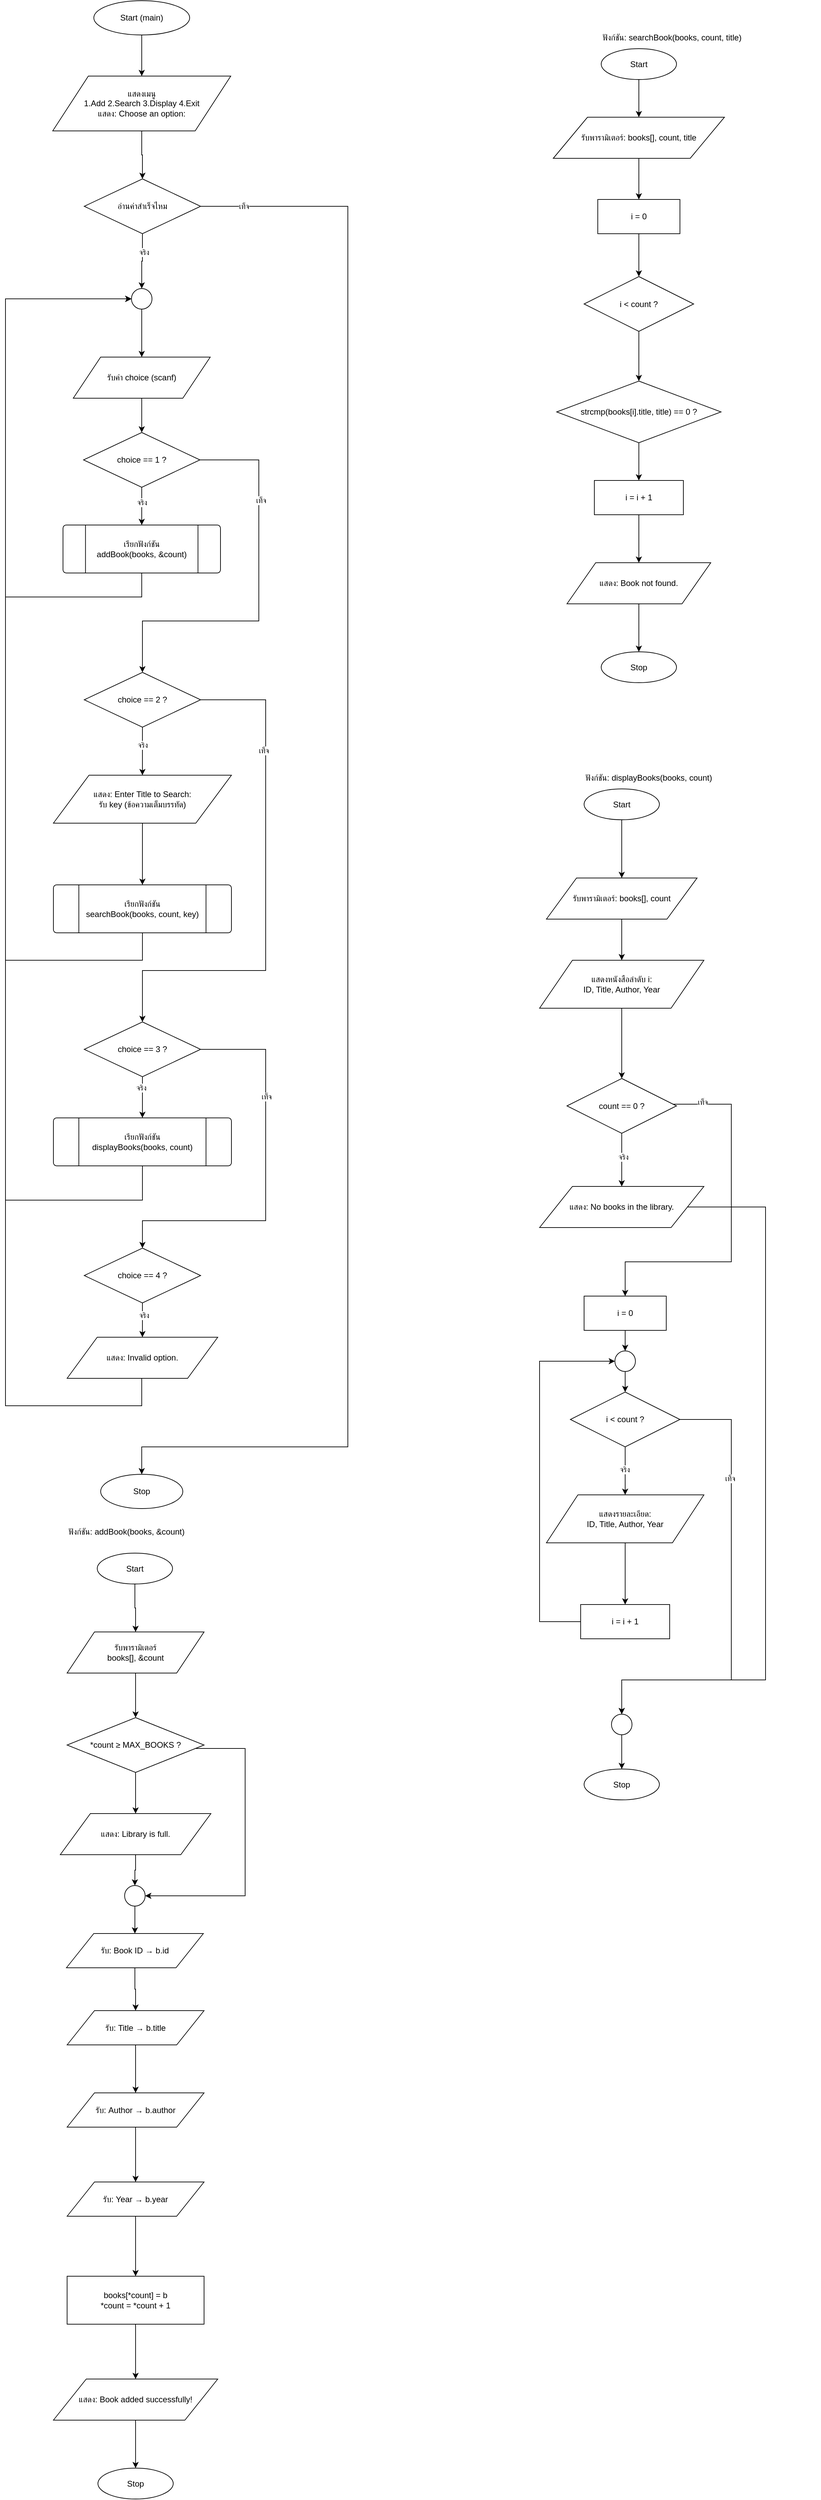 <mxfile version="28.2.5">
  <diagram name="หน้า-1" id="I5R-bzcqoqWbdXisgA5X">
    <mxGraphModel dx="1491" dy="1860" grid="1" gridSize="10" guides="1" tooltips="1" connect="1" arrows="1" fold="1" page="1" pageScale="1" pageWidth="827" pageHeight="1169" math="0" shadow="0">
      <root>
        <mxCell id="0" />
        <mxCell id="1" parent="0" />
        <mxCell id="xTofVGGhCY19MJf3Ew0--1" value="" style="edgeStyle=orthogonalEdgeStyle;rounded=0;orthogonalLoop=1;jettySize=auto;html=1;" parent="1" source="xTofVGGhCY19MJf3Ew0--2" target="xTofVGGhCY19MJf3Ew0--4" edge="1">
          <mxGeometry relative="1" as="geometry" />
        </mxCell>
        <mxCell id="xTofVGGhCY19MJf3Ew0--2" value="Start (main)" style="ellipse;whiteSpace=wrap;html=1;" parent="1" vertex="1">
          <mxGeometry x="329" y="-330" width="140" height="50" as="geometry" />
        </mxCell>
        <mxCell id="xTofVGGhCY19MJf3Ew0--3" value="" style="edgeStyle=orthogonalEdgeStyle;rounded=0;orthogonalLoop=1;jettySize=auto;html=1;" parent="1" source="fI4QY0Kg9dIdoAooWfqt-1" target="xTofVGGhCY19MJf3Ew0--6" edge="1">
          <mxGeometry relative="1" as="geometry" />
        </mxCell>
        <mxCell id="fI4QY0Kg9dIdoAooWfqt-9" value="" style="edgeStyle=orthogonalEdgeStyle;rounded=0;orthogonalLoop=1;jettySize=auto;html=1;" parent="1" source="xTofVGGhCY19MJf3Ew0--4" target="fI4QY0Kg9dIdoAooWfqt-8" edge="1">
          <mxGeometry relative="1" as="geometry" />
        </mxCell>
        <mxCell id="xTofVGGhCY19MJf3Ew0--4" value="แสดงเมนู&#xa;1.Add 2.Search 3.Display 4.Exit&#xa;แสดง: Choose an option:" style="shape=parallelogram;perimeter=parallelogramPerimeter;whiteSpace=wrap;html=1;" parent="1" vertex="1">
          <mxGeometry x="269" y="-220" width="260" height="80" as="geometry" />
        </mxCell>
        <mxCell id="xTofVGGhCY19MJf3Ew0--5" value="" style="edgeStyle=orthogonalEdgeStyle;rounded=0;orthogonalLoop=1;jettySize=auto;html=1;entryX=0.5;entryY=0;entryDx=0;entryDy=0;" parent="1" source="xTofVGGhCY19MJf3Ew0--6" target="xTofVGGhCY19MJf3Ew0--9" edge="1">
          <mxGeometry relative="1" as="geometry">
            <mxPoint x="399" y="295.0" as="targetPoint" />
          </mxGeometry>
        </mxCell>
        <mxCell id="xTofVGGhCY19MJf3Ew0--6" value="รับค่า choice (scanf)" style="shape=parallelogram;perimeter=parallelogramPerimeter;whiteSpace=wrap;html=1;" parent="1" vertex="1">
          <mxGeometry x="299" y="190" width="200" height="60" as="geometry" />
        </mxCell>
        <mxCell id="xTofVGGhCY19MJf3Ew0--8" value="Stop" style="ellipse;whiteSpace=wrap;html=1;" parent="1" vertex="1">
          <mxGeometry x="339" y="1820" width="120" height="50" as="geometry" />
        </mxCell>
        <mxCell id="xTofVGGhCY19MJf3Ew0--54" value="" style="edgeStyle=orthogonalEdgeStyle;rounded=0;orthogonalLoop=1;jettySize=auto;html=1;" parent="1" source="xTofVGGhCY19MJf3Ew0--9" target="xTofVGGhCY19MJf3Ew0--10" edge="1">
          <mxGeometry relative="1" as="geometry" />
        </mxCell>
        <mxCell id="fI4QY0Kg9dIdoAooWfqt-13" value="จริง" style="edgeLabel;html=1;align=center;verticalAlign=middle;resizable=0;points=[];" parent="xTofVGGhCY19MJf3Ew0--54" connectable="0" vertex="1">
          <mxGeometry x="-0.198" relative="1" as="geometry">
            <mxPoint as="offset" />
          </mxGeometry>
        </mxCell>
        <mxCell id="xTofVGGhCY19MJf3Ew0--72" style="edgeStyle=orthogonalEdgeStyle;rounded=0;orthogonalLoop=1;jettySize=auto;html=1;entryX=0.5;entryY=0;entryDx=0;entryDy=0;" parent="1" source="xTofVGGhCY19MJf3Ew0--9" target="xTofVGGhCY19MJf3Ew0--11" edge="1">
          <mxGeometry relative="1" as="geometry">
            <mxPoint x="414" y="575" as="targetPoint" />
            <Array as="points">
              <mxPoint x="570" y="340" />
              <mxPoint x="570" y="575" />
              <mxPoint x="400" y="575" />
            </Array>
          </mxGeometry>
        </mxCell>
        <mxCell id="fI4QY0Kg9dIdoAooWfqt-18" value="เท็จ" style="edgeLabel;html=1;align=center;verticalAlign=middle;resizable=0;points=[];" parent="xTofVGGhCY19MJf3Ew0--72" connectable="0" vertex="1">
          <mxGeometry x="-0.492" y="3" relative="1" as="geometry">
            <mxPoint y="1" as="offset" />
          </mxGeometry>
        </mxCell>
        <mxCell id="xTofVGGhCY19MJf3Ew0--9" value="choice == 1 ?" style="rhombus;whiteSpace=wrap;html=1;" parent="1" vertex="1">
          <mxGeometry x="314" y="300" width="170" height="80" as="geometry" />
        </mxCell>
        <mxCell id="xTofVGGhCY19MJf3Ew0--10" value="เรียกฟังก์ชัน&#xa;addBook(books, &amp;count)" style="shape=mxgraph.flowchart.predefined_process;whiteSpace=wrap;html=1;" parent="1" vertex="1">
          <mxGeometry x="284" y="435" width="230" height="70" as="geometry" />
        </mxCell>
        <mxCell id="xTofVGGhCY19MJf3Ew0--57" value="" style="edgeStyle=orthogonalEdgeStyle;rounded=0;orthogonalLoop=1;jettySize=auto;html=1;" parent="1" source="xTofVGGhCY19MJf3Ew0--11" target="xTofVGGhCY19MJf3Ew0--12" edge="1">
          <mxGeometry relative="1" as="geometry" />
        </mxCell>
        <mxCell id="fI4QY0Kg9dIdoAooWfqt-14" value="จริง" style="edgeLabel;html=1;align=center;verticalAlign=middle;resizable=0;points=[];" parent="xTofVGGhCY19MJf3Ew0--57" connectable="0" vertex="1">
          <mxGeometry x="-0.278" relative="1" as="geometry">
            <mxPoint as="offset" />
          </mxGeometry>
        </mxCell>
        <mxCell id="xTofVGGhCY19MJf3Ew0--68" style="edgeStyle=orthogonalEdgeStyle;rounded=0;orthogonalLoop=1;jettySize=auto;html=1;entryX=0.5;entryY=0;entryDx=0;entryDy=0;" parent="1" source="xTofVGGhCY19MJf3Ew0--11" target="xTofVGGhCY19MJf3Ew0--14" edge="1">
          <mxGeometry relative="1" as="geometry">
            <mxPoint x="415" y="1085" as="targetPoint" />
            <Array as="points">
              <mxPoint x="580" y="690" />
              <mxPoint x="580" y="1085" />
              <mxPoint x="400" y="1085" />
            </Array>
          </mxGeometry>
        </mxCell>
        <mxCell id="fI4QY0Kg9dIdoAooWfqt-19" value="เท็จ" style="edgeLabel;html=1;align=center;verticalAlign=middle;resizable=0;points=[];" parent="xTofVGGhCY19MJf3Ew0--68" connectable="0" vertex="1">
          <mxGeometry x="-0.548" y="-3" relative="1" as="geometry">
            <mxPoint as="offset" />
          </mxGeometry>
        </mxCell>
        <mxCell id="xTofVGGhCY19MJf3Ew0--11" value="choice == 2 ?" style="rhombus;whiteSpace=wrap;html=1;" parent="1" vertex="1">
          <mxGeometry x="315" y="650" width="170" height="80" as="geometry" />
        </mxCell>
        <mxCell id="xTofVGGhCY19MJf3Ew0--62" value="" style="edgeStyle=orthogonalEdgeStyle;rounded=0;orthogonalLoop=1;jettySize=auto;html=1;" parent="1" source="xTofVGGhCY19MJf3Ew0--12" target="xTofVGGhCY19MJf3Ew0--13" edge="1">
          <mxGeometry relative="1" as="geometry" />
        </mxCell>
        <mxCell id="xTofVGGhCY19MJf3Ew0--12" value="แสดง: Enter Title to Search:&#xa;รับ key (ข้อความเต็มบรรทัด)" style="shape=parallelogram;perimeter=parallelogramPerimeter;whiteSpace=wrap;html=1;" parent="1" vertex="1">
          <mxGeometry x="270" y="800" width="260" height="70" as="geometry" />
        </mxCell>
        <mxCell id="fI4QY0Kg9dIdoAooWfqt-4" style="edgeStyle=orthogonalEdgeStyle;rounded=0;orthogonalLoop=1;jettySize=auto;html=1;entryX=0;entryY=0.5;entryDx=0;entryDy=0;exitX=0.5;exitY=1;exitDx=0;exitDy=0;exitPerimeter=0;" parent="1" source="xTofVGGhCY19MJf3Ew0--13" target="fI4QY0Kg9dIdoAooWfqt-1" edge="1">
          <mxGeometry relative="1" as="geometry">
            <mxPoint x="289" y="960" as="sourcePoint" />
            <mxPoint x="273" y="105" as="targetPoint" />
            <Array as="points">
              <mxPoint x="400" y="1070" />
              <mxPoint x="200" y="1070" />
              <mxPoint x="200" y="105" />
            </Array>
          </mxGeometry>
        </mxCell>
        <mxCell id="xTofVGGhCY19MJf3Ew0--13" value="เรียกฟังก์ชัน&#xa;searchBook(books, count, key)" style="shape=mxgraph.flowchart.predefined_process;whiteSpace=wrap;html=1;" parent="1" vertex="1">
          <mxGeometry x="270" y="960" width="260" height="70" as="geometry" />
        </mxCell>
        <mxCell id="xTofVGGhCY19MJf3Ew0--59" value="" style="edgeStyle=orthogonalEdgeStyle;rounded=0;orthogonalLoop=1;jettySize=auto;html=1;" parent="1" source="xTofVGGhCY19MJf3Ew0--14" target="xTofVGGhCY19MJf3Ew0--15" edge="1">
          <mxGeometry relative="1" as="geometry" />
        </mxCell>
        <mxCell id="fI4QY0Kg9dIdoAooWfqt-15" value="จริง" style="edgeLabel;html=1;align=center;verticalAlign=middle;resizable=0;points=[];" parent="xTofVGGhCY19MJf3Ew0--59" connectable="0" vertex="1">
          <mxGeometry x="-0.489" y="-2" relative="1" as="geometry">
            <mxPoint as="offset" />
          </mxGeometry>
        </mxCell>
        <mxCell id="xTofVGGhCY19MJf3Ew0--73" style="edgeStyle=orthogonalEdgeStyle;rounded=0;orthogonalLoop=1;jettySize=auto;html=1;entryX=0.5;entryY=0;entryDx=0;entryDy=0;" parent="1" source="xTofVGGhCY19MJf3Ew0--14" target="xTofVGGhCY19MJf3Ew0--16" edge="1">
          <mxGeometry relative="1" as="geometry">
            <mxPoint x="415" y="1425" as="targetPoint" />
            <Array as="points">
              <mxPoint x="580" y="1200" />
              <mxPoint x="580" y="1450" />
              <mxPoint x="400" y="1450" />
            </Array>
          </mxGeometry>
        </mxCell>
        <mxCell id="fI4QY0Kg9dIdoAooWfqt-20" value="เท็จ" style="edgeLabel;html=1;align=center;verticalAlign=middle;resizable=0;points=[];" parent="xTofVGGhCY19MJf3Ew0--73" connectable="0" vertex="1">
          <mxGeometry x="-0.419" y="1" relative="1" as="geometry">
            <mxPoint as="offset" />
          </mxGeometry>
        </mxCell>
        <mxCell id="xTofVGGhCY19MJf3Ew0--14" value="choice == 3 ?" style="rhombus;whiteSpace=wrap;html=1;" parent="1" vertex="1">
          <mxGeometry x="315" y="1160" width="170" height="80" as="geometry" />
        </mxCell>
        <mxCell id="fI4QY0Kg9dIdoAooWfqt-5" style="edgeStyle=orthogonalEdgeStyle;rounded=0;orthogonalLoop=1;jettySize=auto;html=1;entryX=0;entryY=0.5;entryDx=0;entryDy=0;exitX=0.5;exitY=1;exitDx=0;exitDy=0;exitPerimeter=0;" parent="1" source="xTofVGGhCY19MJf3Ew0--15" target="fI4QY0Kg9dIdoAooWfqt-1" edge="1">
          <mxGeometry relative="1" as="geometry">
            <mxPoint x="290" y="130" as="targetPoint" />
            <Array as="points">
              <mxPoint x="400" y="1420" />
              <mxPoint x="200" y="1420" />
              <mxPoint x="200" y="105" />
            </Array>
          </mxGeometry>
        </mxCell>
        <mxCell id="xTofVGGhCY19MJf3Ew0--15" value="เรียกฟังก์ชัน&#xa;displayBooks(books, count)" style="shape=mxgraph.flowchart.predefined_process;whiteSpace=wrap;html=1;" parent="1" vertex="1">
          <mxGeometry x="270" y="1300" width="260" height="70" as="geometry" />
        </mxCell>
        <mxCell id="xTofVGGhCY19MJf3Ew0--61" value="" style="edgeStyle=orthogonalEdgeStyle;rounded=0;orthogonalLoop=1;jettySize=auto;html=1;" parent="1" source="xTofVGGhCY19MJf3Ew0--16" target="xTofVGGhCY19MJf3Ew0--17" edge="1">
          <mxGeometry relative="1" as="geometry" />
        </mxCell>
        <mxCell id="fI4QY0Kg9dIdoAooWfqt-16" value="จริง" style="edgeLabel;html=1;align=center;verticalAlign=middle;resizable=0;points=[];" parent="xTofVGGhCY19MJf3Ew0--61" connectable="0" vertex="1">
          <mxGeometry x="-0.271" y="2" relative="1" as="geometry">
            <mxPoint as="offset" />
          </mxGeometry>
        </mxCell>
        <mxCell id="xTofVGGhCY19MJf3Ew0--16" value="choice == 4 ?" style="rhombus;whiteSpace=wrap;html=1;" parent="1" vertex="1">
          <mxGeometry x="315" y="1490" width="170" height="80" as="geometry" />
        </mxCell>
        <mxCell id="xTofVGGhCY19MJf3Ew0--17" value="แสดง: Invalid option." style="shape=parallelogram;perimeter=parallelogramPerimeter;whiteSpace=wrap;html=1;" parent="1" vertex="1">
          <mxGeometry x="290" y="1620" width="220" height="60" as="geometry" />
        </mxCell>
        <mxCell id="xTofVGGhCY19MJf3Ew0--19" value="ฟังก์ชัน: addBook(books, &amp;count)" style="text;whiteSpace=wrap;html=1;align=left;" parent="1" vertex="1">
          <mxGeometry x="290" y="1890" width="280" height="24" as="geometry" />
        </mxCell>
        <mxCell id="fI4QY0Kg9dIdoAooWfqt-22" value="" style="edgeStyle=orthogonalEdgeStyle;rounded=0;orthogonalLoop=1;jettySize=auto;html=1;" parent="1" source="xTofVGGhCY19MJf3Ew0--20" target="xTofVGGhCY19MJf3Ew0--21" edge="1">
          <mxGeometry relative="1" as="geometry" />
        </mxCell>
        <mxCell id="xTofVGGhCY19MJf3Ew0--20" value="Start" style="ellipse;whiteSpace=wrap;html=1;" parent="1" vertex="1">
          <mxGeometry x="334" y="1935" width="110" height="45" as="geometry" />
        </mxCell>
        <mxCell id="fI4QY0Kg9dIdoAooWfqt-23" value="" style="edgeStyle=orthogonalEdgeStyle;rounded=0;orthogonalLoop=1;jettySize=auto;html=1;" parent="1" source="xTofVGGhCY19MJf3Ew0--21" target="xTofVGGhCY19MJf3Ew0--22" edge="1">
          <mxGeometry relative="1" as="geometry" />
        </mxCell>
        <mxCell id="xTofVGGhCY19MJf3Ew0--21" value="รับพารามิเตอร์&#xa;books[], &amp;count" style="shape=parallelogram;perimeter=parallelogramPerimeter;whiteSpace=wrap;html=1;" parent="1" vertex="1">
          <mxGeometry x="290" y="2050" width="200" height="60" as="geometry" />
        </mxCell>
        <mxCell id="fI4QY0Kg9dIdoAooWfqt-33" value="" style="edgeStyle=orthogonalEdgeStyle;rounded=0;orthogonalLoop=1;jettySize=auto;html=1;" parent="1" source="xTofVGGhCY19MJf3Ew0--22" target="xTofVGGhCY19MJf3Ew0--23" edge="1">
          <mxGeometry relative="1" as="geometry" />
        </mxCell>
        <mxCell id="fI4QY0Kg9dIdoAooWfqt-37" style="edgeStyle=orthogonalEdgeStyle;rounded=0;orthogonalLoop=1;jettySize=auto;html=1;entryX=1;entryY=0.5;entryDx=0;entryDy=0;" parent="1" source="xTofVGGhCY19MJf3Ew0--22" target="fI4QY0Kg9dIdoAooWfqt-35" edge="1">
          <mxGeometry relative="1" as="geometry">
            <Array as="points">
              <mxPoint x="550" y="2220" />
              <mxPoint x="550" y="2435" />
            </Array>
          </mxGeometry>
        </mxCell>
        <mxCell id="xTofVGGhCY19MJf3Ew0--22" value="*count ≥ MAX_BOOKS ?" style="rhombus;whiteSpace=wrap;html=1;" parent="1" vertex="1">
          <mxGeometry x="290" y="2175" width="200" height="80" as="geometry" />
        </mxCell>
        <mxCell id="fI4QY0Kg9dIdoAooWfqt-34" value="" style="edgeStyle=orthogonalEdgeStyle;rounded=0;orthogonalLoop=1;jettySize=auto;html=1;" parent="1" source="fI4QY0Kg9dIdoAooWfqt-35" target="xTofVGGhCY19MJf3Ew0--25" edge="1">
          <mxGeometry relative="1" as="geometry" />
        </mxCell>
        <mxCell id="xTofVGGhCY19MJf3Ew0--23" value="แสดง: Library is full." style="shape=parallelogram;perimeter=parallelogramPerimeter;whiteSpace=wrap;html=1;" parent="1" vertex="1">
          <mxGeometry x="280" y="2315" width="220" height="60" as="geometry" />
        </mxCell>
        <mxCell id="fI4QY0Kg9dIdoAooWfqt-27" value="" style="edgeStyle=orthogonalEdgeStyle;rounded=0;orthogonalLoop=1;jettySize=auto;html=1;" parent="1" source="xTofVGGhCY19MJf3Ew0--25" target="xTofVGGhCY19MJf3Ew0--26" edge="1">
          <mxGeometry relative="1" as="geometry" />
        </mxCell>
        <mxCell id="xTofVGGhCY19MJf3Ew0--25" value="รับ: Book ID → b.id" style="shape=parallelogram;perimeter=parallelogramPerimeter;whiteSpace=wrap;html=1;" parent="1" vertex="1">
          <mxGeometry x="289" y="2490" width="200" height="50" as="geometry" />
        </mxCell>
        <mxCell id="fI4QY0Kg9dIdoAooWfqt-28" value="" style="edgeStyle=orthogonalEdgeStyle;rounded=0;orthogonalLoop=1;jettySize=auto;html=1;" parent="1" source="xTofVGGhCY19MJf3Ew0--26" target="xTofVGGhCY19MJf3Ew0--27" edge="1">
          <mxGeometry relative="1" as="geometry" />
        </mxCell>
        <mxCell id="xTofVGGhCY19MJf3Ew0--26" value="รับ: Title → b.title" style="shape=parallelogram;perimeter=parallelogramPerimeter;whiteSpace=wrap;html=1;" parent="1" vertex="1">
          <mxGeometry x="290" y="2602.5" width="200" height="50" as="geometry" />
        </mxCell>
        <mxCell id="fI4QY0Kg9dIdoAooWfqt-29" value="" style="edgeStyle=orthogonalEdgeStyle;rounded=0;orthogonalLoop=1;jettySize=auto;html=1;" parent="1" source="xTofVGGhCY19MJf3Ew0--27" target="xTofVGGhCY19MJf3Ew0--28" edge="1">
          <mxGeometry relative="1" as="geometry" />
        </mxCell>
        <mxCell id="xTofVGGhCY19MJf3Ew0--27" value="รับ: Author → b.author" style="shape=parallelogram;perimeter=parallelogramPerimeter;whiteSpace=wrap;html=1;" parent="1" vertex="1">
          <mxGeometry x="290" y="2722.5" width="200" height="50" as="geometry" />
        </mxCell>
        <mxCell id="fI4QY0Kg9dIdoAooWfqt-30" value="" style="edgeStyle=orthogonalEdgeStyle;rounded=0;orthogonalLoop=1;jettySize=auto;html=1;" parent="1" source="xTofVGGhCY19MJf3Ew0--28" target="xTofVGGhCY19MJf3Ew0--29" edge="1">
          <mxGeometry relative="1" as="geometry" />
        </mxCell>
        <mxCell id="xTofVGGhCY19MJf3Ew0--28" value="รับ: Year → b.year" style="shape=parallelogram;perimeter=parallelogramPerimeter;whiteSpace=wrap;html=1;" parent="1" vertex="1">
          <mxGeometry x="290" y="2852.5" width="200" height="50" as="geometry" />
        </mxCell>
        <mxCell id="fI4QY0Kg9dIdoAooWfqt-31" value="" style="edgeStyle=orthogonalEdgeStyle;rounded=0;orthogonalLoop=1;jettySize=auto;html=1;" parent="1" source="xTofVGGhCY19MJf3Ew0--29" target="xTofVGGhCY19MJf3Ew0--30" edge="1">
          <mxGeometry relative="1" as="geometry" />
        </mxCell>
        <mxCell id="xTofVGGhCY19MJf3Ew0--29" value="books[*count] = b&#xa;*count = *count + 1" style="whiteSpace=wrap;html=1;" parent="1" vertex="1">
          <mxGeometry x="290" y="2990" width="200" height="70" as="geometry" />
        </mxCell>
        <mxCell id="fI4QY0Kg9dIdoAooWfqt-32" value="" style="edgeStyle=orthogonalEdgeStyle;rounded=0;orthogonalLoop=1;jettySize=auto;html=1;" parent="1" source="xTofVGGhCY19MJf3Ew0--30" target="xTofVGGhCY19MJf3Ew0--31" edge="1">
          <mxGeometry relative="1" as="geometry" />
        </mxCell>
        <mxCell id="xTofVGGhCY19MJf3Ew0--30" value="แสดง: Book added successfully!" style="shape=parallelogram;perimeter=parallelogramPerimeter;whiteSpace=wrap;html=1;" parent="1" vertex="1">
          <mxGeometry x="270" y="3140" width="240" height="60" as="geometry" />
        </mxCell>
        <mxCell id="xTofVGGhCY19MJf3Ew0--31" value="Stop" style="ellipse;whiteSpace=wrap;html=1;" parent="1" vertex="1">
          <mxGeometry x="335" y="3270" width="110" height="45" as="geometry" />
        </mxCell>
        <mxCell id="xTofVGGhCY19MJf3Ew0--32" value="ฟังก์ชัน: searchBook(books, count, title)" style="text;whiteSpace=wrap;html=1;align=left;" parent="1" vertex="1">
          <mxGeometry x="1070" y="-290" width="320" height="24" as="geometry" />
        </mxCell>
        <mxCell id="fI4QY0Kg9dIdoAooWfqt-38" value="" style="edgeStyle=orthogonalEdgeStyle;rounded=0;orthogonalLoop=1;jettySize=auto;html=1;" parent="1" source="xTofVGGhCY19MJf3Ew0--33" target="xTofVGGhCY19MJf3Ew0--34" edge="1">
          <mxGeometry relative="1" as="geometry" />
        </mxCell>
        <mxCell id="xTofVGGhCY19MJf3Ew0--33" value="Start" style="ellipse;whiteSpace=wrap;html=1;" parent="1" vertex="1">
          <mxGeometry x="1070" y="-260" width="110" height="45" as="geometry" />
        </mxCell>
        <mxCell id="fI4QY0Kg9dIdoAooWfqt-39" value="" style="edgeStyle=orthogonalEdgeStyle;rounded=0;orthogonalLoop=1;jettySize=auto;html=1;" parent="1" source="xTofVGGhCY19MJf3Ew0--34" target="xTofVGGhCY19MJf3Ew0--35" edge="1">
          <mxGeometry relative="1" as="geometry" />
        </mxCell>
        <mxCell id="xTofVGGhCY19MJf3Ew0--34" value="รับพารามิเตอร์: books[], count, title" style="shape=parallelogram;perimeter=parallelogramPerimeter;whiteSpace=wrap;html=1;" parent="1" vertex="1">
          <mxGeometry x="1000" y="-160" width="250" height="60" as="geometry" />
        </mxCell>
        <mxCell id="fI4QY0Kg9dIdoAooWfqt-40" value="" style="edgeStyle=orthogonalEdgeStyle;rounded=0;orthogonalLoop=1;jettySize=auto;html=1;" parent="1" source="xTofVGGhCY19MJf3Ew0--35" target="xTofVGGhCY19MJf3Ew0--36" edge="1">
          <mxGeometry relative="1" as="geometry" />
        </mxCell>
        <mxCell id="xTofVGGhCY19MJf3Ew0--35" value="i = 0" style="whiteSpace=wrap;html=1;" parent="1" vertex="1">
          <mxGeometry x="1065" y="-40" width="120" height="50" as="geometry" />
        </mxCell>
        <mxCell id="fI4QY0Kg9dIdoAooWfqt-41" value="" style="edgeStyle=orthogonalEdgeStyle;rounded=0;orthogonalLoop=1;jettySize=auto;html=1;" parent="1" source="xTofVGGhCY19MJf3Ew0--36" target="xTofVGGhCY19MJf3Ew0--37" edge="1">
          <mxGeometry relative="1" as="geometry" />
        </mxCell>
        <mxCell id="xTofVGGhCY19MJf3Ew0--36" value="i &lt; count ?" style="rhombus;whiteSpace=wrap;html=1;" parent="1" vertex="1">
          <mxGeometry x="1045" y="72.5" width="160" height="80" as="geometry" />
        </mxCell>
        <mxCell id="fI4QY0Kg9dIdoAooWfqt-42" value="" style="edgeStyle=orthogonalEdgeStyle;rounded=0;orthogonalLoop=1;jettySize=auto;html=1;" parent="1" source="xTofVGGhCY19MJf3Ew0--37" target="xTofVGGhCY19MJf3Ew0--40" edge="1">
          <mxGeometry relative="1" as="geometry" />
        </mxCell>
        <mxCell id="xTofVGGhCY19MJf3Ew0--37" value="strcmp(books[i].title, title) == 0 ?" style="rhombus;whiteSpace=wrap;html=1;" parent="1" vertex="1">
          <mxGeometry x="1005" y="225" width="240" height="90" as="geometry" />
        </mxCell>
        <mxCell id="fI4QY0Kg9dIdoAooWfqt-53" value="" style="edgeStyle=orthogonalEdgeStyle;rounded=0;orthogonalLoop=1;jettySize=auto;html=1;" parent="1" source="xTofVGGhCY19MJf3Ew0--38" target="xTofVGGhCY19MJf3Ew0--52" edge="1">
          <mxGeometry relative="1" as="geometry" />
        </mxCell>
        <mxCell id="xTofVGGhCY19MJf3Ew0--38" value="แสดงรายละเอียด:&#xa;ID, Title, Author, Year" style="shape=parallelogram;perimeter=parallelogramPerimeter;whiteSpace=wrap;html=1;" parent="1" vertex="1">
          <mxGeometry x="990" y="1850" width="230" height="70" as="geometry" />
        </mxCell>
        <mxCell id="fI4QY0Kg9dIdoAooWfqt-43" value="" style="edgeStyle=orthogonalEdgeStyle;rounded=0;orthogonalLoop=1;jettySize=auto;html=1;" parent="1" source="xTofVGGhCY19MJf3Ew0--40" target="xTofVGGhCY19MJf3Ew0--41" edge="1">
          <mxGeometry relative="1" as="geometry" />
        </mxCell>
        <mxCell id="xTofVGGhCY19MJf3Ew0--40" value="i = i + 1" style="whiteSpace=wrap;html=1;" parent="1" vertex="1">
          <mxGeometry x="1060" y="370" width="130" height="50" as="geometry" />
        </mxCell>
        <mxCell id="fI4QY0Kg9dIdoAooWfqt-44" value="" style="edgeStyle=orthogonalEdgeStyle;rounded=0;orthogonalLoop=1;jettySize=auto;html=1;" parent="1" source="xTofVGGhCY19MJf3Ew0--41" target="xTofVGGhCY19MJf3Ew0--42" edge="1">
          <mxGeometry relative="1" as="geometry" />
        </mxCell>
        <mxCell id="xTofVGGhCY19MJf3Ew0--41" value="แสดง: Book not found." style="shape=parallelogram;perimeter=parallelogramPerimeter;whiteSpace=wrap;html=1;" parent="1" vertex="1">
          <mxGeometry x="1020" y="490" width="210" height="60" as="geometry" />
        </mxCell>
        <mxCell id="xTofVGGhCY19MJf3Ew0--42" value="Stop" style="ellipse;whiteSpace=wrap;html=1;" parent="1" vertex="1">
          <mxGeometry x="1070" y="620" width="110" height="45" as="geometry" />
        </mxCell>
        <mxCell id="xTofVGGhCY19MJf3Ew0--43" value="ฟังก์ชัน: displayBooks(books, count)" style="text;whiteSpace=wrap;html=1;align=left;" parent="1" vertex="1">
          <mxGeometry x="1045" y="790" width="280" height="24" as="geometry" />
        </mxCell>
        <mxCell id="fI4QY0Kg9dIdoAooWfqt-48" value="" style="edgeStyle=orthogonalEdgeStyle;rounded=0;orthogonalLoop=1;jettySize=auto;html=1;" parent="1" source="xTofVGGhCY19MJf3Ew0--44" target="xTofVGGhCY19MJf3Ew0--45" edge="1">
          <mxGeometry relative="1" as="geometry" />
        </mxCell>
        <mxCell id="xTofVGGhCY19MJf3Ew0--44" value="Start" style="ellipse;whiteSpace=wrap;html=1;" parent="1" vertex="1">
          <mxGeometry x="1045" y="820" width="110" height="45" as="geometry" />
        </mxCell>
        <mxCell id="fI4QY0Kg9dIdoAooWfqt-49" value="" style="edgeStyle=orthogonalEdgeStyle;rounded=0;orthogonalLoop=1;jettySize=auto;html=1;" parent="1" source="xTofVGGhCY19MJf3Ew0--45" target="xTofVGGhCY19MJf3Ew0--51" edge="1">
          <mxGeometry relative="1" as="geometry" />
        </mxCell>
        <mxCell id="xTofVGGhCY19MJf3Ew0--45" value="รับพารามิเตอร์: books[], count" style="shape=parallelogram;perimeter=parallelogramPerimeter;whiteSpace=wrap;html=1;" parent="1" vertex="1">
          <mxGeometry x="990" y="950" width="220" height="60" as="geometry" />
        </mxCell>
        <mxCell id="fI4QY0Kg9dIdoAooWfqt-47" value="" style="edgeStyle=orthogonalEdgeStyle;rounded=0;orthogonalLoop=1;jettySize=auto;html=1;" parent="1" source="xTofVGGhCY19MJf3Ew0--46" target="xTofVGGhCY19MJf3Ew0--47" edge="1">
          <mxGeometry relative="1" as="geometry" />
        </mxCell>
        <mxCell id="fI4QY0Kg9dIdoAooWfqt-67" value="จริง" style="edgeLabel;html=1;align=center;verticalAlign=middle;resizable=0;points=[];" parent="fI4QY0Kg9dIdoAooWfqt-47" connectable="0" vertex="1">
          <mxGeometry x="-0.12" y="2" relative="1" as="geometry">
            <mxPoint as="offset" />
          </mxGeometry>
        </mxCell>
        <mxCell id="fI4QY0Kg9dIdoAooWfqt-58" style="edgeStyle=orthogonalEdgeStyle;rounded=0;orthogonalLoop=1;jettySize=auto;html=1;" parent="1" source="xTofVGGhCY19MJf3Ew0--46" target="xTofVGGhCY19MJf3Ew0--49" edge="1">
          <mxGeometry relative="1" as="geometry">
            <Array as="points">
              <mxPoint x="1260" y="1280" />
              <mxPoint x="1260" y="1510" />
              <mxPoint x="1105" y="1510" />
            </Array>
          </mxGeometry>
        </mxCell>
        <mxCell id="fI4QY0Kg9dIdoAooWfqt-69" value="เท็จ" style="edgeLabel;html=1;align=center;verticalAlign=middle;resizable=0;points=[];" parent="fI4QY0Kg9dIdoAooWfqt-58" connectable="0" vertex="1">
          <mxGeometry x="-0.834" y="3" relative="1" as="geometry">
            <mxPoint as="offset" />
          </mxGeometry>
        </mxCell>
        <mxCell id="xTofVGGhCY19MJf3Ew0--46" value="count == 0 ?" style="rhombus;whiteSpace=wrap;html=1;" parent="1" vertex="1">
          <mxGeometry x="1020" y="1242.5" width="160" height="80" as="geometry" />
        </mxCell>
        <mxCell id="fI4QY0Kg9dIdoAooWfqt-62" style="edgeStyle=orthogonalEdgeStyle;rounded=0;orthogonalLoop=1;jettySize=auto;html=1;entryX=0.5;entryY=0;entryDx=0;entryDy=0;" parent="1" source="xTofVGGhCY19MJf3Ew0--47" target="fI4QY0Kg9dIdoAooWfqt-63" edge="1">
          <mxGeometry relative="1" as="geometry">
            <mxPoint x="1340.0" y="2110" as="targetPoint" />
            <Array as="points">
              <mxPoint x="1310" y="1430" />
              <mxPoint x="1310" y="2120" />
              <mxPoint x="1100" y="2120" />
            </Array>
          </mxGeometry>
        </mxCell>
        <mxCell id="xTofVGGhCY19MJf3Ew0--47" value="แสดง: No books in the library." style="shape=parallelogram;perimeter=parallelogramPerimeter;whiteSpace=wrap;html=1;" parent="1" vertex="1">
          <mxGeometry x="980" y="1400" width="240" height="60" as="geometry" />
        </mxCell>
        <mxCell id="fI4QY0Kg9dIdoAooWfqt-51" value="" style="edgeStyle=orthogonalEdgeStyle;rounded=0;orthogonalLoop=1;jettySize=auto;html=1;" parent="1" source="fI4QY0Kg9dIdoAooWfqt-60" target="xTofVGGhCY19MJf3Ew0--50" edge="1">
          <mxGeometry relative="1" as="geometry" />
        </mxCell>
        <mxCell id="xTofVGGhCY19MJf3Ew0--49" value="i = 0" style="whiteSpace=wrap;html=1;" parent="1" vertex="1">
          <mxGeometry x="1045" y="1560" width="120" height="50" as="geometry" />
        </mxCell>
        <mxCell id="fI4QY0Kg9dIdoAooWfqt-52" value="" style="edgeStyle=orthogonalEdgeStyle;rounded=0;orthogonalLoop=1;jettySize=auto;html=1;" parent="1" source="xTofVGGhCY19MJf3Ew0--50" target="xTofVGGhCY19MJf3Ew0--38" edge="1">
          <mxGeometry relative="1" as="geometry" />
        </mxCell>
        <mxCell id="fI4QY0Kg9dIdoAooWfqt-68" value="จริง" style="edgeLabel;html=1;align=center;verticalAlign=middle;resizable=0;points=[];" parent="fI4QY0Kg9dIdoAooWfqt-52" connectable="0" vertex="1">
          <mxGeometry x="-0.06" y="-1" relative="1" as="geometry">
            <mxPoint as="offset" />
          </mxGeometry>
        </mxCell>
        <mxCell id="fI4QY0Kg9dIdoAooWfqt-64" style="edgeStyle=orthogonalEdgeStyle;rounded=0;orthogonalLoop=1;jettySize=auto;html=1;entryX=0.5;entryY=0;entryDx=0;entryDy=0;" parent="1" source="xTofVGGhCY19MJf3Ew0--50" target="fI4QY0Kg9dIdoAooWfqt-63" edge="1">
          <mxGeometry relative="1" as="geometry">
            <Array as="points">
              <mxPoint x="1260" y="1740" />
              <mxPoint x="1260" y="2120" />
              <mxPoint x="1100" y="2120" />
            </Array>
          </mxGeometry>
        </mxCell>
        <mxCell id="fI4QY0Kg9dIdoAooWfqt-72" value="เท็จ" style="edgeLabel;html=1;align=center;verticalAlign=middle;resizable=0;points=[];" parent="fI4QY0Kg9dIdoAooWfqt-64" connectable="0" vertex="1">
          <mxGeometry x="-0.518" y="-2" relative="1" as="geometry">
            <mxPoint as="offset" />
          </mxGeometry>
        </mxCell>
        <mxCell id="xTofVGGhCY19MJf3Ew0--50" value="i &lt; count ?" style="rhombus;whiteSpace=wrap;html=1;" parent="1" vertex="1">
          <mxGeometry x="1025" y="1700" width="160" height="80" as="geometry" />
        </mxCell>
        <mxCell id="fI4QY0Kg9dIdoAooWfqt-46" value="" style="edgeStyle=orthogonalEdgeStyle;rounded=0;orthogonalLoop=1;jettySize=auto;html=1;" parent="1" source="xTofVGGhCY19MJf3Ew0--51" target="xTofVGGhCY19MJf3Ew0--46" edge="1">
          <mxGeometry relative="1" as="geometry" />
        </mxCell>
        <mxCell id="xTofVGGhCY19MJf3Ew0--51" value="แสดงหนังสือลำดับ i:&#xa;ID, Title, Author, Year" style="shape=parallelogram;perimeter=parallelogramPerimeter;whiteSpace=wrap;html=1;" parent="1" vertex="1">
          <mxGeometry x="980" y="1070" width="240" height="70" as="geometry" />
        </mxCell>
        <mxCell id="fI4QY0Kg9dIdoAooWfqt-56" style="edgeStyle=orthogonalEdgeStyle;rounded=0;orthogonalLoop=1;jettySize=auto;html=1;entryX=0;entryY=0.5;entryDx=0;entryDy=0;" parent="1" source="xTofVGGhCY19MJf3Ew0--52" target="fI4QY0Kg9dIdoAooWfqt-60" edge="1">
          <mxGeometry relative="1" as="geometry">
            <mxPoint x="900" y="1650" as="targetPoint" />
            <Array as="points">
              <mxPoint x="980" y="2035" />
              <mxPoint x="980" y="1655" />
            </Array>
          </mxGeometry>
        </mxCell>
        <mxCell id="xTofVGGhCY19MJf3Ew0--52" value="i = i + 1" style="whiteSpace=wrap;html=1;" parent="1" vertex="1">
          <mxGeometry x="1040" y="2010" width="130" height="50" as="geometry" />
        </mxCell>
        <mxCell id="xTofVGGhCY19MJf3Ew0--66" value="" style="edgeStyle=orthogonalEdgeStyle;rounded=0;orthogonalLoop=1;jettySize=auto;html=1;entryX=0;entryY=0.5;entryDx=0;entryDy=0;exitX=0.5;exitY=1;exitDx=0;exitDy=0;" parent="1" source="xTofVGGhCY19MJf3Ew0--17" target="fI4QY0Kg9dIdoAooWfqt-1" edge="1">
          <mxGeometry relative="1" as="geometry">
            <mxPoint x="400" y="1630" as="sourcePoint" />
            <mxPoint x="390" y="200" as="targetPoint" />
            <Array as="points">
              <mxPoint x="399" y="1720" />
              <mxPoint x="200" y="1720" />
              <mxPoint x="200" y="105" />
            </Array>
          </mxGeometry>
        </mxCell>
        <mxCell id="xTofVGGhCY19MJf3Ew0--71" value="" style="edgeStyle=orthogonalEdgeStyle;rounded=0;orthogonalLoop=1;jettySize=auto;html=1;entryX=0;entryY=0.5;entryDx=0;entryDy=0;exitX=0.5;exitY=1;exitDx=0;exitDy=0;exitPerimeter=0;" parent="1" source="xTofVGGhCY19MJf3Ew0--10" target="fI4QY0Kg9dIdoAooWfqt-1" edge="1">
          <mxGeometry relative="1" as="geometry">
            <mxPoint x="400" y="585" as="sourcePoint" />
            <mxPoint x="170" y="140" as="targetPoint" />
            <Array as="points">
              <mxPoint x="399" y="540" />
              <mxPoint x="200" y="540" />
              <mxPoint x="200" y="105" />
            </Array>
          </mxGeometry>
        </mxCell>
        <mxCell id="fI4QY0Kg9dIdoAooWfqt-1" value="" style="ellipse;whiteSpace=wrap;html=1;aspect=fixed;" parent="1" vertex="1">
          <mxGeometry x="384" y="90" width="30" height="30" as="geometry" />
        </mxCell>
        <mxCell id="fI4QY0Kg9dIdoAooWfqt-10" value="" style="edgeStyle=orthogonalEdgeStyle;rounded=0;orthogonalLoop=1;jettySize=auto;html=1;" parent="1" source="fI4QY0Kg9dIdoAooWfqt-8" target="fI4QY0Kg9dIdoAooWfqt-1" edge="1">
          <mxGeometry relative="1" as="geometry" />
        </mxCell>
        <mxCell id="fI4QY0Kg9dIdoAooWfqt-12" value="จริง" style="edgeLabel;html=1;align=center;verticalAlign=middle;resizable=0;points=[];" parent="fI4QY0Kg9dIdoAooWfqt-10" connectable="0" vertex="1">
          <mxGeometry x="-0.331" y="2" relative="1" as="geometry">
            <mxPoint as="offset" />
          </mxGeometry>
        </mxCell>
        <mxCell id="fI4QY0Kg9dIdoAooWfqt-11" style="edgeStyle=orthogonalEdgeStyle;rounded=0;orthogonalLoop=1;jettySize=auto;html=1;entryX=0.5;entryY=0;entryDx=0;entryDy=0;" parent="1" source="fI4QY0Kg9dIdoAooWfqt-8" target="xTofVGGhCY19MJf3Ew0--8" edge="1">
          <mxGeometry relative="1" as="geometry">
            <Array as="points">
              <mxPoint x="700" y="-30" />
              <mxPoint x="700" y="1780" />
              <mxPoint x="399" y="1780" />
            </Array>
          </mxGeometry>
        </mxCell>
        <mxCell id="fI4QY0Kg9dIdoAooWfqt-17" value="เท็จ" style="edgeLabel;html=1;align=center;verticalAlign=middle;resizable=0;points=[];" parent="fI4QY0Kg9dIdoAooWfqt-11" connectable="0" vertex="1">
          <mxGeometry x="-0.947" relative="1" as="geometry">
            <mxPoint as="offset" />
          </mxGeometry>
        </mxCell>
        <mxCell id="fI4QY0Kg9dIdoAooWfqt-8" value="อ่านค่าสำเร็จไหม" style="rhombus;whiteSpace=wrap;html=1;" parent="1" vertex="1">
          <mxGeometry x="315" y="-70" width="170" height="80" as="geometry" />
        </mxCell>
        <mxCell id="fI4QY0Kg9dIdoAooWfqt-36" value="" style="edgeStyle=orthogonalEdgeStyle;rounded=0;orthogonalLoop=1;jettySize=auto;html=1;" parent="1" source="xTofVGGhCY19MJf3Ew0--23" target="fI4QY0Kg9dIdoAooWfqt-35" edge="1">
          <mxGeometry relative="1" as="geometry">
            <mxPoint x="384" y="2383" as="sourcePoint" />
            <mxPoint x="389" y="2490" as="targetPoint" />
          </mxGeometry>
        </mxCell>
        <mxCell id="fI4QY0Kg9dIdoAooWfqt-35" value="" style="ellipse;whiteSpace=wrap;html=1;aspect=fixed;" parent="1" vertex="1">
          <mxGeometry x="374" y="2420" width="30" height="30" as="geometry" />
        </mxCell>
        <mxCell id="fI4QY0Kg9dIdoAooWfqt-61" value="" style="edgeStyle=orthogonalEdgeStyle;rounded=0;orthogonalLoop=1;jettySize=auto;html=1;" parent="1" source="xTofVGGhCY19MJf3Ew0--49" target="fI4QY0Kg9dIdoAooWfqt-60" edge="1">
          <mxGeometry relative="1" as="geometry">
            <mxPoint x="1105" y="1633" as="sourcePoint" />
            <mxPoint x="1105" y="1700" as="targetPoint" />
          </mxGeometry>
        </mxCell>
        <mxCell id="fI4QY0Kg9dIdoAooWfqt-60" value="" style="ellipse;whiteSpace=wrap;html=1;aspect=fixed;" parent="1" vertex="1">
          <mxGeometry x="1090" y="1640" width="30" height="30" as="geometry" />
        </mxCell>
        <mxCell id="fI4QY0Kg9dIdoAooWfqt-66" value="" style="edgeStyle=orthogonalEdgeStyle;rounded=0;orthogonalLoop=1;jettySize=auto;html=1;" parent="1" source="fI4QY0Kg9dIdoAooWfqt-63" target="fI4QY0Kg9dIdoAooWfqt-65" edge="1">
          <mxGeometry relative="1" as="geometry" />
        </mxCell>
        <mxCell id="fI4QY0Kg9dIdoAooWfqt-63" value="" style="ellipse;whiteSpace=wrap;html=1;aspect=fixed;" parent="1" vertex="1">
          <mxGeometry x="1085" y="2170" width="30" height="30" as="geometry" />
        </mxCell>
        <mxCell id="fI4QY0Kg9dIdoAooWfqt-65" value="Stop" style="ellipse;whiteSpace=wrap;html=1;" parent="1" vertex="1">
          <mxGeometry x="1045" y="2250" width="110" height="45" as="geometry" />
        </mxCell>
      </root>
    </mxGraphModel>
  </diagram>
</mxfile>
